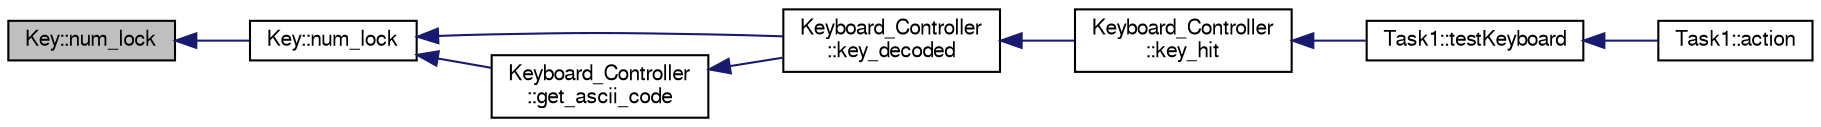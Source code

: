 digraph "Key::num_lock"
{
  bgcolor="transparent";
  edge [fontname="FreeSans",fontsize="10",labelfontname="FreeSans",labelfontsize="10"];
  node [fontname="FreeSans",fontsize="10",shape=record];
  rankdir="LR";
  Node1 [label="Key::num_lock",height=0.2,width=0.4,color="black", fillcolor="grey75", style="filled" fontcolor="black"];
  Node1 -> Node2 [dir="back",color="midnightblue",fontsize="10",style="solid",fontname="FreeSans"];
  Node2 [label="Key::num_lock",height=0.2,width=0.4,color="black",URL="$classKey.html#a4a8da77b0cb57bf89bffa3903c2f79ce"];
  Node2 -> Node3 [dir="back",color="midnightblue",fontsize="10",style="solid",fontname="FreeSans"];
  Node3 [label="Keyboard_Controller\l::key_decoded",height=0.2,width=0.4,color="black",URL="$classKeyboard__Controller.html#aa517065c0ed4059b477dfb481539b1b2",tooltip="interpret the reveived scancode and modifier bits"];
  Node3 -> Node4 [dir="back",color="midnightblue",fontsize="10",style="solid",fontname="FreeSans"];
  Node4 [label="Keyboard_Controller\l::key_hit",height=0.2,width=0.4,color="black",URL="$classKeyboard__Controller.html#a78cf6859d88097a0f2b6945fc86c1d21",tooltip="get the last pressed key"];
  Node4 -> Node5 [dir="back",color="midnightblue",fontsize="10",style="solid",fontname="FreeSans"];
  Node5 [label="Task1::testKeyboard",height=0.2,width=0.4,color="black",URL="$classTask1.html#a587ce3fad20f9ec4ec88beefd08db49e",tooltip="test the functionality of the Keyboard_Controller object"];
  Node5 -> Node6 [dir="back",color="midnightblue",fontsize="10",style="solid",fontname="FreeSans"];
  Node6 [label="Task1::action",height=0.2,width=0.4,color="black",URL="$classTask1.html#a0d4029a13591e70af436c0ead066ea5c",tooltip="parse and print multiboot information"];
  Node2 -> Node7 [dir="back",color="midnightblue",fontsize="10",style="solid",fontname="FreeSans"];
  Node7 [label="Keyboard_Controller\l::get_ascii_code",height=0.2,width=0.4,color="black",URL="$classKeyboard__Controller.html#ac2b33ffe1e2794c81249861aa792513a",tooltip="convert the received scancode and modfier bits to an ascii char"];
  Node7 -> Node3 [dir="back",color="midnightblue",fontsize="10",style="solid",fontname="FreeSans"];
}
